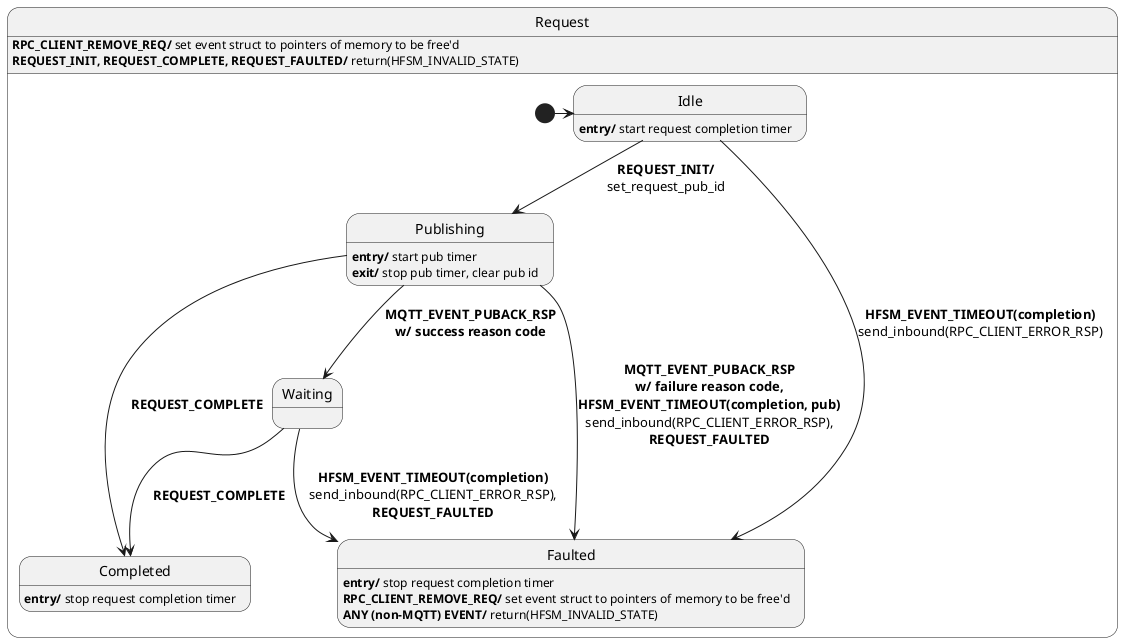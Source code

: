@startuml
' ignore these as handled outside of this diagram: MQTT_EVENT_CONNECT_REQ, MQTT_EVENT_CONNECT_RSP, MQTT_EVENT_DISCONNECT_REQ, MQTT_EVENT_DISCONNECT_RSP
' Assumptions:
' 0. Unknown events are forwarded (in their original direction, either inbound or outbound).
' 1. send_inbound, send_outbound are used to send information to the app and network respectively.
' 2. All events check that they are for this request or have the correct pub id before processing them.
' 3. Events are handled at the root state only if they aren't handled in a substate.


state Request {
  state Idle
  Idle: <b>entry/</b> start request completion timer

  state Publishing
  Publishing : <b>entry/</b> start pub timer
  Publishing : <b>exit/</b> stop pub timer, clear pub id

  state Waiting
  state Completed
  Completed : <b>entry/</b> stop request completion timer
  state Faulted
  Faulted : <b>entry/</b> stop request completion timer
  Faulted : <b>RPC_CLIENT_REMOVE_REQ/</b> set event struct to pointers of memory to be free'd
  Faulted : <b>ANY (non-MQTT) EVENT/</b> return(HFSM_INVALID_STATE)

  [*] -> Idle
  Idle --> Publishing : <b>REQUEST_INIT/</b>\nset_request_pub_id
  Publishing --> Waiting : <b>MQTT_EVENT_PUBACK_RSP</b>\n<b>w/ success reason code</b>
  Publishing --> Completed : <b>REQUEST_COMPLETE</b>
  Publishing --> Faulted : <b>MQTT_EVENT_PUBACK_RSP</b>\n<b>w/ failure reason code,</b>\n<b>HFSM_EVENT_TIMEOUT(completion, pub)</b>\nsend_inbound(RPC_CLIENT_ERROR_RSP),\n<b>REQUEST_FAULTED</b>
  Waiting --> Completed : <b>REQUEST_COMPLETE</b>
  Waiting --> Faulted : <b>HFSM_EVENT_TIMEOUT(completion)</b>\nsend_inbound(RPC_CLIENT_ERROR_RSP),\n<b>REQUEST_FAULTED</b>
  Idle --> Faulted : <b>HFSM_EVENT_TIMEOUT(completion)</b>\nsend_inbound(RPC_CLIENT_ERROR_RSP)

}
Request : <b>RPC_CLIENT_REMOVE_REQ/</b> set event struct to pointers of memory to be free'd
Request : <b>REQUEST_INIT, REQUEST_COMPLETE, REQUEST_FAULTED/</b> return(HFSM_INVALID_STATE)

@enduml
